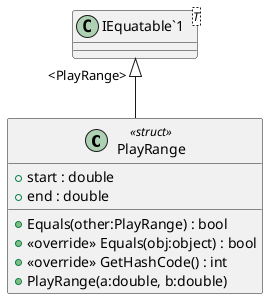 @startuml
class PlayRange <<struct>> {
    + Equals(other:PlayRange) : bool
    + <<override>> Equals(obj:object) : bool
    + <<override>> GetHashCode() : int
    + PlayRange(a:double, b:double)
    + start : double
    + end : double
}
class "IEquatable`1"<T> {
}
"IEquatable`1" "<PlayRange>" <|-- PlayRange
@enduml

